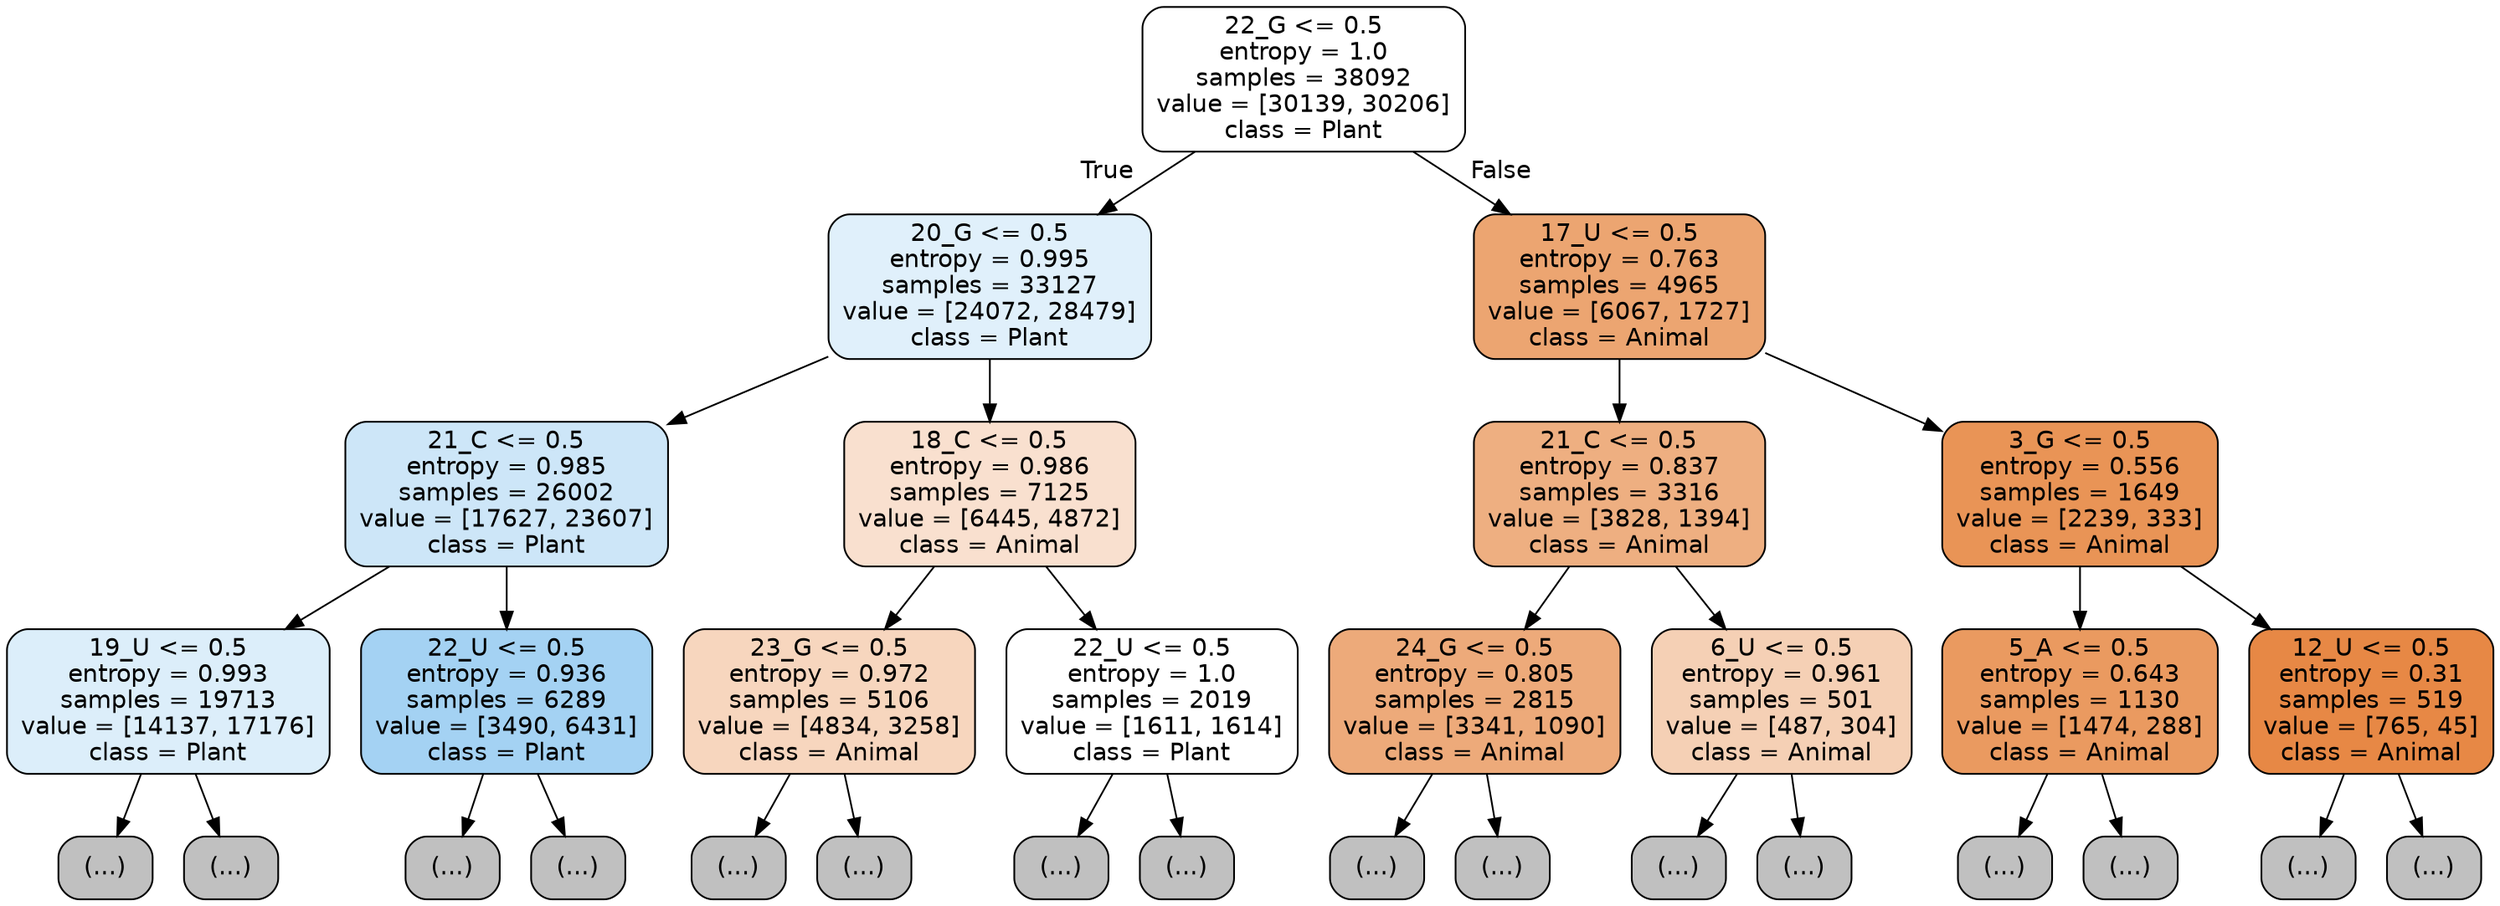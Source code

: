 digraph Tree {
node [shape=box, style="filled, rounded", color="black", fontname="helvetica"] ;
edge [fontname="helvetica"] ;
0 [label="22_G <= 0.5\nentropy = 1.0\nsamples = 38092\nvalue = [30139, 30206]\nclass = Plant", fillcolor="#ffffff"] ;
1 [label="20_G <= 0.5\nentropy = 0.995\nsamples = 33127\nvalue = [24072, 28479]\nclass = Plant", fillcolor="#e0f0fb"] ;
0 -> 1 [labeldistance=2.5, labelangle=45, headlabel="True"] ;
2 [label="21_C <= 0.5\nentropy = 0.985\nsamples = 26002\nvalue = [17627, 23607]\nclass = Plant", fillcolor="#cde6f8"] ;
1 -> 2 ;
3 [label="19_U <= 0.5\nentropy = 0.993\nsamples = 19713\nvalue = [14137, 17176]\nclass = Plant", fillcolor="#dceefa"] ;
2 -> 3 ;
4 [label="(...)", fillcolor="#C0C0C0"] ;
3 -> 4 ;
6987 [label="(...)", fillcolor="#C0C0C0"] ;
3 -> 6987 ;
9112 [label="22_U <= 0.5\nentropy = 0.936\nsamples = 6289\nvalue = [3490, 6431]\nclass = Plant", fillcolor="#a4d2f3"] ;
2 -> 9112 ;
9113 [label="(...)", fillcolor="#C0C0C0"] ;
9112 -> 9113 ;
10944 [label="(...)", fillcolor="#C0C0C0"] ;
9112 -> 10944 ;
11327 [label="18_C <= 0.5\nentropy = 0.986\nsamples = 7125\nvalue = [6445, 4872]\nclass = Animal", fillcolor="#f9e0cf"] ;
1 -> 11327 ;
11328 [label="23_G <= 0.5\nentropy = 0.972\nsamples = 5106\nvalue = [4834, 3258]\nclass = Animal", fillcolor="#f7d6be"] ;
11327 -> 11328 ;
11329 [label="(...)", fillcolor="#C0C0C0"] ;
11328 -> 11329 ;
14064 [label="(...)", fillcolor="#C0C0C0"] ;
11328 -> 14064 ;
14195 [label="22_U <= 0.5\nentropy = 1.0\nsamples = 2019\nvalue = [1611, 1614]\nclass = Plant", fillcolor="#ffffff"] ;
11327 -> 14195 ;
14196 [label="(...)", fillcolor="#C0C0C0"] ;
14195 -> 14196 ;
14971 [label="(...)", fillcolor="#C0C0C0"] ;
14195 -> 14971 ;
15080 [label="17_U <= 0.5\nentropy = 0.763\nsamples = 4965\nvalue = [6067, 1727]\nclass = Animal", fillcolor="#eca571"] ;
0 -> 15080 [labeldistance=2.5, labelangle=-45, headlabel="False"] ;
15081 [label="21_C <= 0.5\nentropy = 0.837\nsamples = 3316\nvalue = [3828, 1394]\nclass = Animal", fillcolor="#eeaf81"] ;
15080 -> 15081 ;
15082 [label="24_G <= 0.5\nentropy = 0.805\nsamples = 2815\nvalue = [3341, 1090]\nclass = Animal", fillcolor="#edaa7a"] ;
15081 -> 15082 ;
15083 [label="(...)", fillcolor="#C0C0C0"] ;
15082 -> 15083 ;
16246 [label="(...)", fillcolor="#C0C0C0"] ;
15082 -> 16246 ;
16315 [label="6_U <= 0.5\nentropy = 0.961\nsamples = 501\nvalue = [487, 304]\nclass = Animal", fillcolor="#f5d0b5"] ;
15081 -> 16315 ;
16316 [label="(...)", fillcolor="#C0C0C0"] ;
16315 -> 16316 ;
16477 [label="(...)", fillcolor="#C0C0C0"] ;
16315 -> 16477 ;
16526 [label="3_G <= 0.5\nentropy = 0.556\nsamples = 1649\nvalue = [2239, 333]\nclass = Animal", fillcolor="#e99456"] ;
15080 -> 16526 ;
16527 [label="5_A <= 0.5\nentropy = 0.643\nsamples = 1130\nvalue = [1474, 288]\nclass = Animal", fillcolor="#ea9a60"] ;
16526 -> 16527 ;
16528 [label="(...)", fillcolor="#C0C0C0"] ;
16527 -> 16528 ;
16819 [label="(...)", fillcolor="#C0C0C0"] ;
16527 -> 16819 ;
16924 [label="12_U <= 0.5\nentropy = 0.31\nsamples = 519\nvalue = [765, 45]\nclass = Animal", fillcolor="#e78845"] ;
16526 -> 16924 ;
16925 [label="(...)", fillcolor="#C0C0C0"] ;
16924 -> 16925 ;
17012 [label="(...)", fillcolor="#C0C0C0"] ;
16924 -> 17012 ;
}